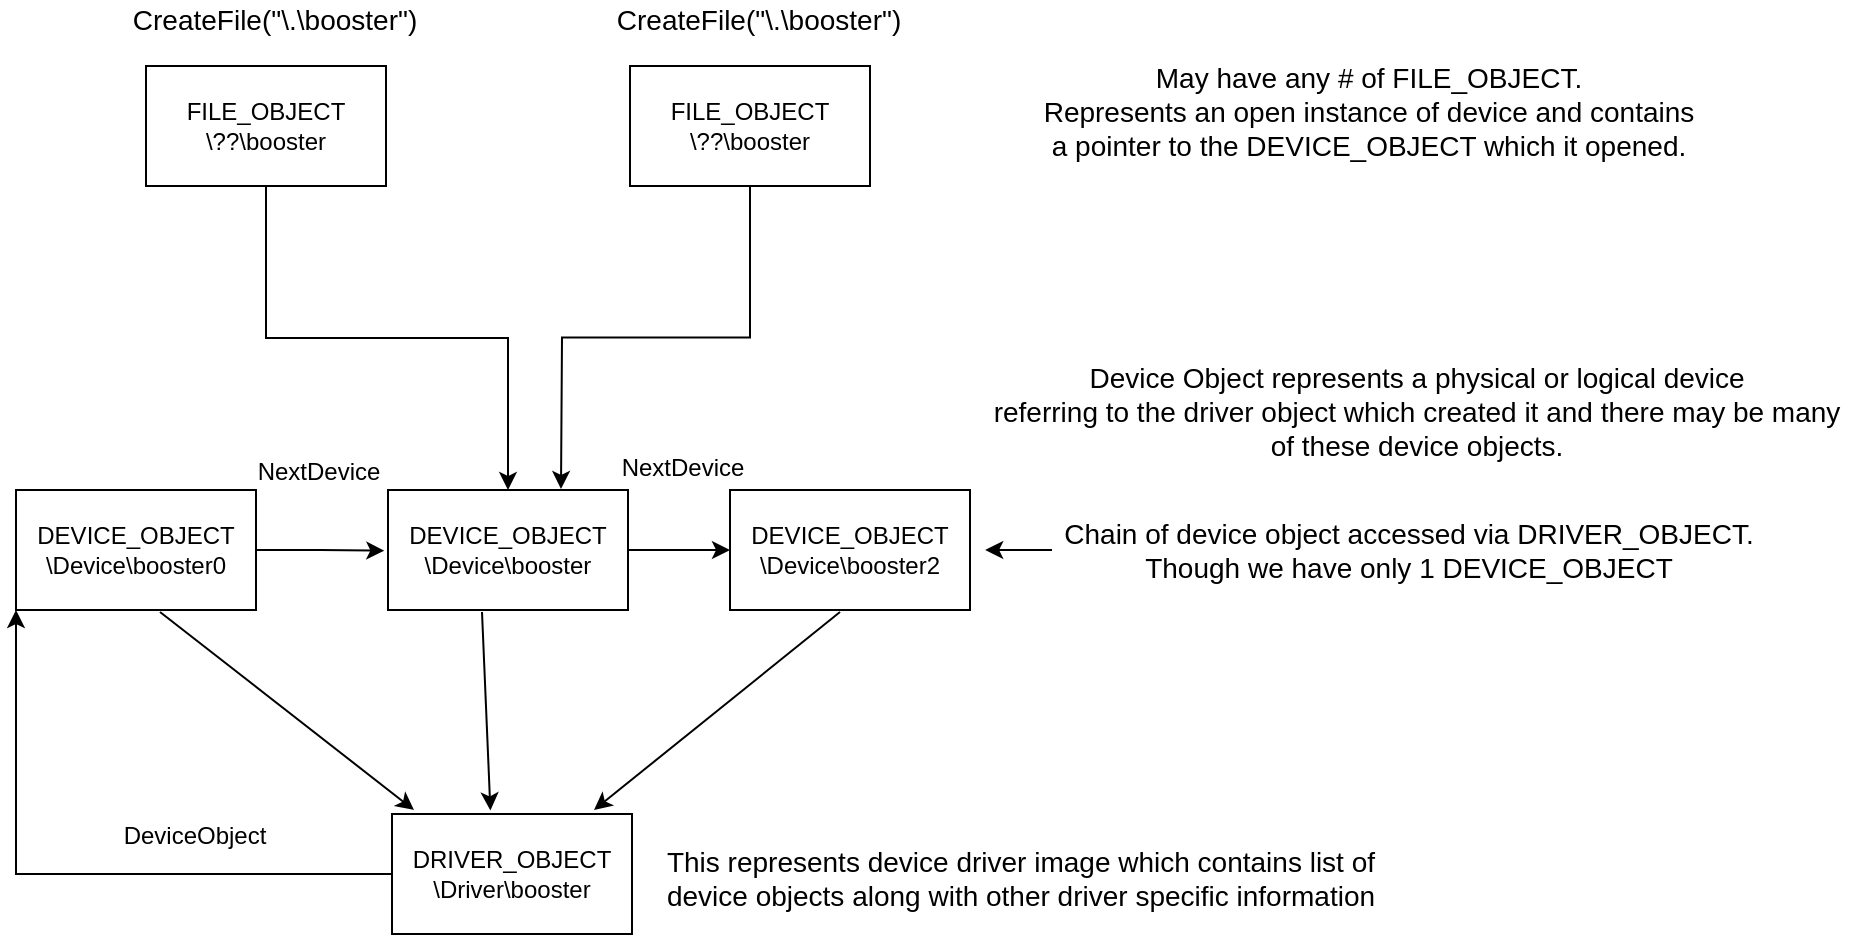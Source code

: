 <mxfile version="14.5.1" type="device"><diagram id="36L9SJmNbWZAOplM4gAZ" name="Page-1"><mxGraphModel dx="2388" dy="594" grid="0" gridSize="10" guides="0" tooltips="1" connect="1" arrows="1" fold="1" page="0" pageScale="1" pageWidth="850" pageHeight="1100" math="0" shadow="0"><root><mxCell id="0"/><mxCell id="1" parent="0"/><mxCell id="ZE8rSge6naIBscQ6-Ayn-10" style="edgeStyle=orthogonalEdgeStyle;rounded=0;orthogonalLoop=1;jettySize=auto;html=1;exitX=0.5;exitY=1;exitDx=0;exitDy=0;" parent="1" source="ZE8rSge6naIBscQ6-Ayn-1" target="ZE8rSge6naIBscQ6-Ayn-7" edge="1"><mxGeometry relative="1" as="geometry"/></mxCell><mxCell id="ZE8rSge6naIBscQ6-Ayn-1" value="FILE_OBJECT&lt;br&gt;\??\booster" style="rounded=0;whiteSpace=wrap;html=1;" parent="1" vertex="1"><mxGeometry x="-680" y="249" width="120" height="60" as="geometry"/></mxCell><mxCell id="ZE8rSge6naIBscQ6-Ayn-11" style="edgeStyle=orthogonalEdgeStyle;rounded=0;orthogonalLoop=1;jettySize=auto;html=1;exitX=0.5;exitY=1;exitDx=0;exitDy=0;" parent="1" source="ZE8rSge6naIBscQ6-Ayn-2" edge="1"><mxGeometry relative="1" as="geometry"><mxPoint x="-472.5" y="460.5" as="targetPoint"/></mxGeometry></mxCell><mxCell id="ZE8rSge6naIBscQ6-Ayn-2" value="FILE_OBJECT&lt;br&gt;\??\booster" style="rounded=0;whiteSpace=wrap;html=1;" parent="1" vertex="1"><mxGeometry x="-438" y="249" width="120" height="60" as="geometry"/></mxCell><mxCell id="ZE8rSge6naIBscQ6-Ayn-3" value="&lt;font style=&quot;font-size: 14px&quot;&gt;CreateFile(&quot;\\.\booster&quot;)&lt;/font&gt;" style="text;html=1;align=center;verticalAlign=middle;resizable=0;points=[];autosize=1;" parent="1" vertex="1"><mxGeometry x="-694" y="216" width="156" height="19" as="geometry"/></mxCell><mxCell id="ZE8rSge6naIBscQ6-Ayn-4" value="&lt;font style=&quot;font-size: 14px&quot;&gt;CreateFile(&quot;\\.\booster&quot;)&lt;/font&gt;" style="text;html=1;align=center;verticalAlign=middle;resizable=0;points=[];autosize=1;" parent="1" vertex="1"><mxGeometry x="-452" y="216" width="156" height="19" as="geometry"/></mxCell><mxCell id="ZE8rSge6naIBscQ6-Ayn-5" value="&lt;font style=&quot;font-size: 14px&quot;&gt;May have any # of FILE_OBJECT.&lt;br&gt;Represents an open instance of device and contains&lt;br&gt;a pointer to the DEVICE_OBJECT which it opened.&lt;/font&gt;" style="text;html=1;align=center;verticalAlign=middle;resizable=0;points=[];autosize=1;" parent="1" vertex="1"><mxGeometry x="-237" y="247" width="335" height="49" as="geometry"/></mxCell><mxCell id="ZE8rSge6naIBscQ6-Ayn-14" style="edgeStyle=orthogonalEdgeStyle;rounded=0;orthogonalLoop=1;jettySize=auto;html=1;exitX=1;exitY=0.5;exitDx=0;exitDy=0;" parent="1" source="ZE8rSge6naIBscQ6-Ayn-6" edge="1"><mxGeometry relative="1" as="geometry"><mxPoint x="-560.833" y="491.333" as="targetPoint"/></mxGeometry></mxCell><mxCell id="ZE8rSge6naIBscQ6-Ayn-6" value="DEVICE_OBJECT&lt;br&gt;\Device\booster0" style="rounded=0;whiteSpace=wrap;html=1;" parent="1" vertex="1"><mxGeometry x="-745" y="461" width="120" height="60" as="geometry"/></mxCell><mxCell id="ZE8rSge6naIBscQ6-Ayn-15" style="edgeStyle=orthogonalEdgeStyle;rounded=0;orthogonalLoop=1;jettySize=auto;html=1;exitX=1;exitY=0.5;exitDx=0;exitDy=0;entryX=0;entryY=0.5;entryDx=0;entryDy=0;" parent="1" source="ZE8rSge6naIBscQ6-Ayn-7" target="ZE8rSge6naIBscQ6-Ayn-8" edge="1"><mxGeometry relative="1" as="geometry"/></mxCell><mxCell id="ZE8rSge6naIBscQ6-Ayn-7" value="DEVICE_OBJECT&lt;br&gt;\Device\booster" style="rounded=0;whiteSpace=wrap;html=1;" parent="1" vertex="1"><mxGeometry x="-559" y="461" width="120" height="60" as="geometry"/></mxCell><mxCell id="ZE8rSge6naIBscQ6-Ayn-8" value="DEVICE_OBJECT&lt;br&gt;\Device\booster2" style="rounded=0;whiteSpace=wrap;html=1;" parent="1" vertex="1"><mxGeometry x="-388" y="461" width="120" height="60" as="geometry"/></mxCell><mxCell id="D9SNOLLP_6lAh2zAmv_W-1" style="edgeStyle=orthogonalEdgeStyle;rounded=0;orthogonalLoop=1;jettySize=auto;html=1;" edge="1" parent="1" source="ZE8rSge6naIBscQ6-Ayn-13"><mxGeometry relative="1" as="geometry"><mxPoint x="-260.414" y="491" as="targetPoint"/></mxGeometry></mxCell><mxCell id="ZE8rSge6naIBscQ6-Ayn-13" value="&lt;font style=&quot;font-size: 14px&quot;&gt;Chain of device object accessed via DRIVER_OBJECT.&lt;br&gt;Though we have only 1 DEVICE_OBJECT&lt;/font&gt;" style="text;html=1;align=center;verticalAlign=middle;resizable=0;points=[];autosize=1;" parent="1" vertex="1"><mxGeometry x="-227" y="474" width="355" height="34" as="geometry"/></mxCell><mxCell id="ZE8rSge6naIBscQ6-Ayn-16" value="NextDevice" style="text;html=1;align=center;verticalAlign=middle;resizable=0;points=[];autosize=1;" parent="1" vertex="1"><mxGeometry x="-630" y="443" width="71" height="18" as="geometry"/></mxCell><mxCell id="ZE8rSge6naIBscQ6-Ayn-17" value="NextDevice" style="text;html=1;align=center;verticalAlign=middle;resizable=0;points=[];autosize=1;" parent="1" vertex="1"><mxGeometry x="-448" y="441" width="71" height="18" as="geometry"/></mxCell><mxCell id="ZE8rSge6naIBscQ6-Ayn-19" style="edgeStyle=orthogonalEdgeStyle;rounded=0;orthogonalLoop=1;jettySize=auto;html=1;exitX=0;exitY=0.5;exitDx=0;exitDy=0;entryX=0;entryY=1;entryDx=0;entryDy=0;" parent="1" source="ZE8rSge6naIBscQ6-Ayn-18" target="ZE8rSge6naIBscQ6-Ayn-6" edge="1"><mxGeometry relative="1" as="geometry"/></mxCell><mxCell id="ZE8rSge6naIBscQ6-Ayn-18" value="DRIVER_OBJECT&lt;br&gt;\Driver\booster" style="whiteSpace=wrap;html=1;" parent="1" vertex="1"><mxGeometry x="-557" y="623" width="120" height="60" as="geometry"/></mxCell><mxCell id="ZE8rSge6naIBscQ6-Ayn-20" value="DeviceObject" style="text;html=1;align=center;verticalAlign=middle;resizable=0;points=[];autosize=1;" parent="1" vertex="1"><mxGeometry x="-697" y="625" width="81" height="18" as="geometry"/></mxCell><mxCell id="ZE8rSge6naIBscQ6-Ayn-21" value="&lt;font style=&quot;font-size: 14px&quot;&gt;This represents device driver image which contains list of &lt;br&gt;device objects along with other driver specific information&lt;/font&gt;" style="text;html=1;align=center;verticalAlign=middle;resizable=0;points=[];autosize=1;" parent="1" vertex="1"><mxGeometry x="-425" y="638" width="364" height="34" as="geometry"/></mxCell><mxCell id="ZE8rSge6naIBscQ6-Ayn-22" value="&lt;font style=&quot;font-size: 14px&quot;&gt;Device Object represents a physical or logical device&lt;br&gt;referring to the driver object which created it and there may be many&lt;br&gt;of these device objects.&lt;/font&gt;" style="text;html=1;align=center;verticalAlign=middle;resizable=0;points=[];autosize=1;" parent="1" vertex="1"><mxGeometry x="-262" y="397" width="433" height="49" as="geometry"/></mxCell><mxCell id="ZE8rSge6naIBscQ6-Ayn-23" value="" style="endArrow=classic;html=1;" parent="1" edge="1"><mxGeometry width="50" height="50" relative="1" as="geometry"><mxPoint x="-673" y="522" as="sourcePoint"/><mxPoint x="-546" y="621" as="targetPoint"/></mxGeometry></mxCell><mxCell id="ZE8rSge6naIBscQ6-Ayn-24" value="" style="endArrow=classic;html=1;entryX=0.41;entryY=-0.03;entryDx=0;entryDy=0;entryPerimeter=0;" parent="1" target="ZE8rSge6naIBscQ6-Ayn-18" edge="1"><mxGeometry width="50" height="50" relative="1" as="geometry"><mxPoint x="-512" y="522" as="sourcePoint"/><mxPoint x="-459" y="516" as="targetPoint"/></mxGeometry></mxCell><mxCell id="ZE8rSge6naIBscQ6-Ayn-25" value="" style="endArrow=classic;html=1;" parent="1" edge="1"><mxGeometry width="50" height="50" relative="1" as="geometry"><mxPoint x="-333" y="522" as="sourcePoint"/><mxPoint x="-456" y="621" as="targetPoint"/></mxGeometry></mxCell></root></mxGraphModel></diagram></mxfile>